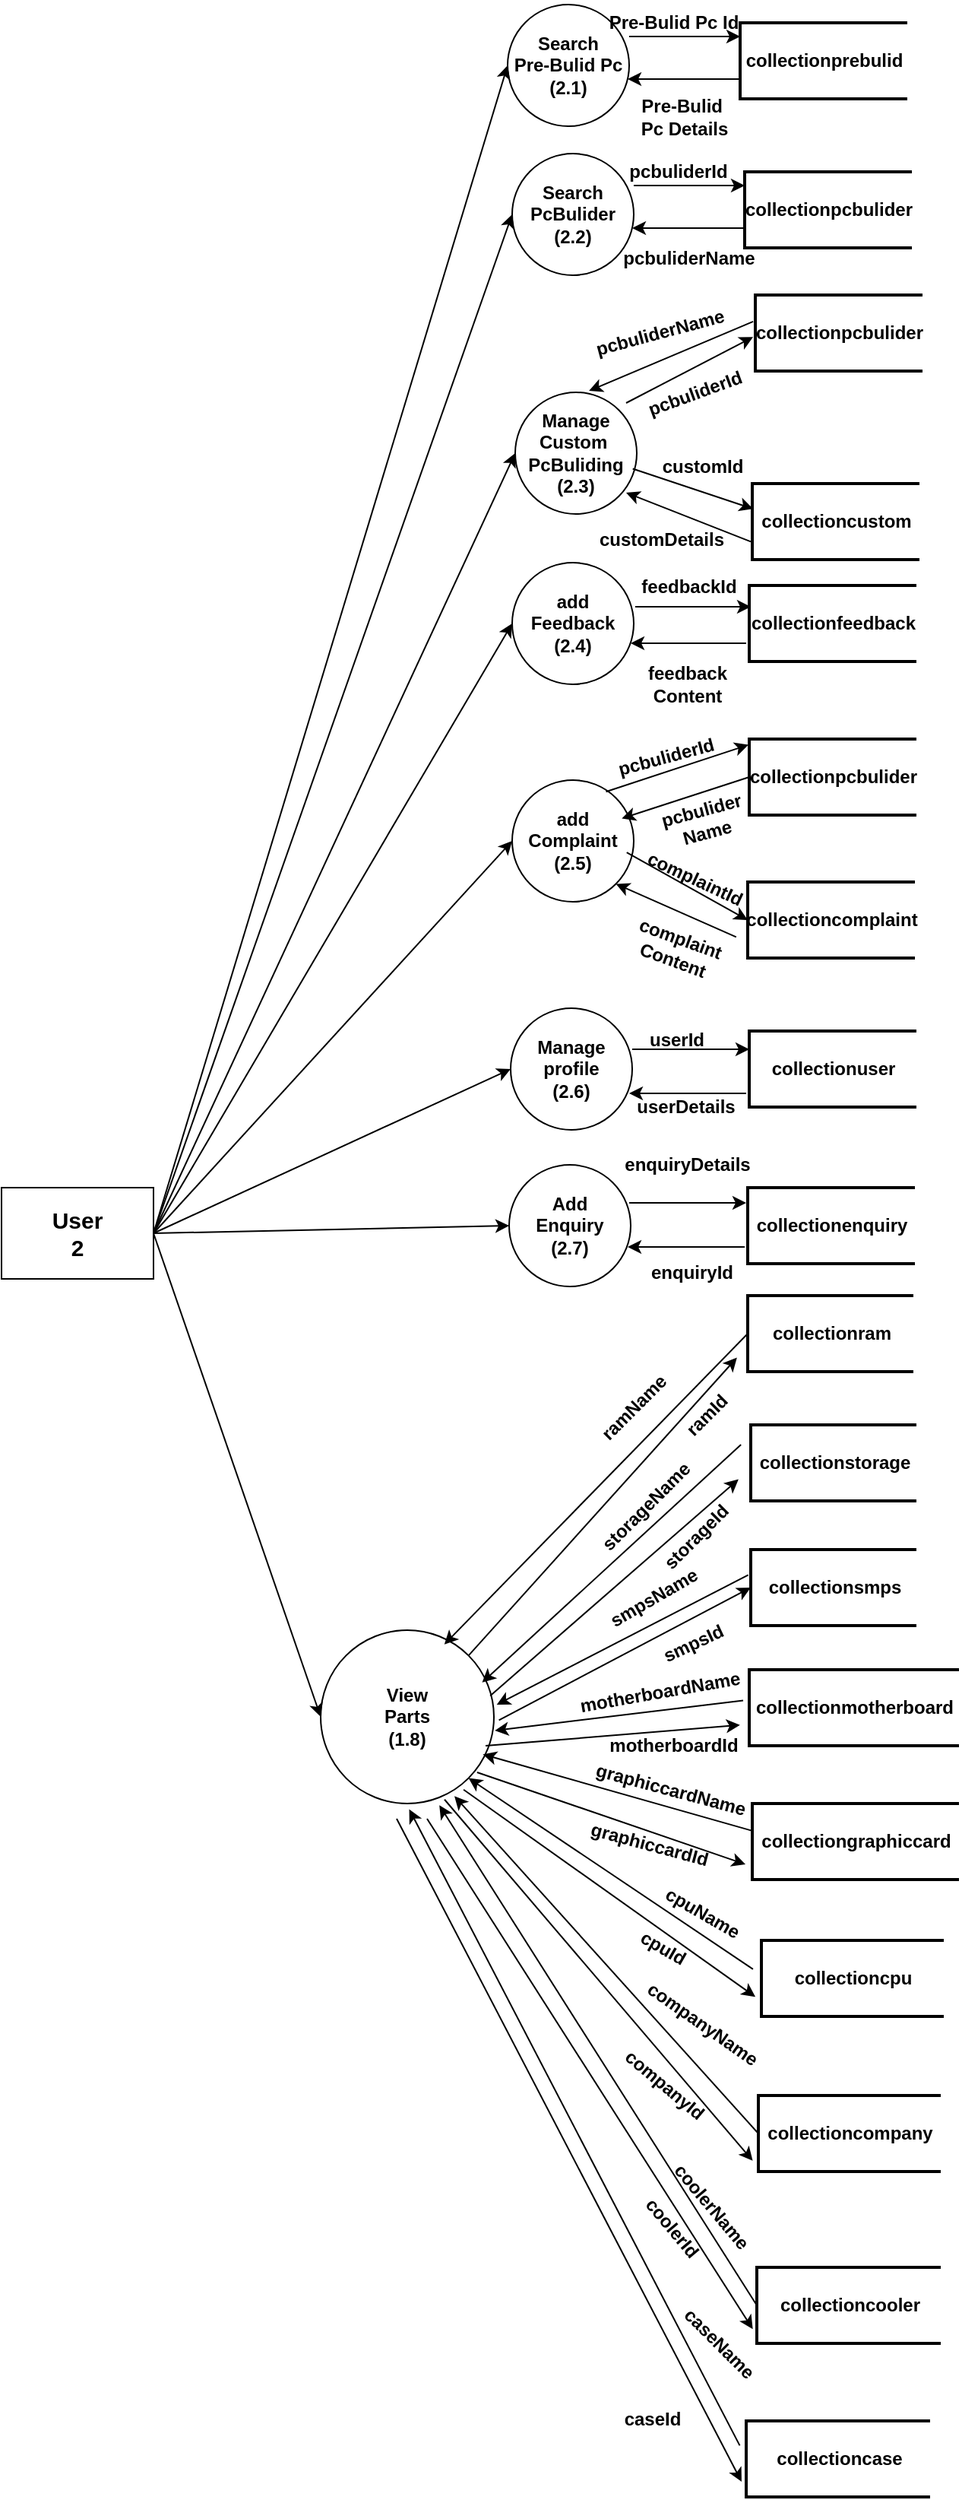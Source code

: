 <mxfile version="26.1.1">
  <diagram name="Page-1" id="4wWl1dHHpy27Ok1aCria">
    <mxGraphModel dx="1050" dy="1691" grid="1" gridSize="10" guides="1" tooltips="1" connect="1" arrows="1" fold="1" page="1" pageScale="1" pageWidth="827" pageHeight="1169" math="0" shadow="0">
      <root>
        <mxCell id="0" />
        <mxCell id="1" parent="0" />
        <mxCell id="T_okKtb9aYraSjKtRI3u-1" value="&lt;span style=&quot;font-size: 15px;&quot;&gt;&lt;b&gt;User&lt;/b&gt;&lt;/span&gt;&lt;div&gt;&lt;span style=&quot;font-size: 15px;&quot;&gt;&lt;b&gt;2&lt;/b&gt;&lt;/span&gt;&lt;/div&gt;" style="rounded=0;whiteSpace=wrap;html=1;" parent="1" vertex="1">
          <mxGeometry x="170" y="505" width="100" height="60" as="geometry" />
        </mxCell>
        <mxCell id="T_okKtb9aYraSjKtRI3u-2" value="&lt;b&gt;Manage&lt;/b&gt;&lt;div&gt;&lt;b&gt;Custom&amp;nbsp;&lt;/b&gt;&lt;/div&gt;&lt;div&gt;&lt;b&gt;PcBuliding&lt;/b&gt;&lt;/div&gt;&lt;div&gt;&lt;b&gt;(2.3)&lt;/b&gt;&lt;/div&gt;" style="ellipse;whiteSpace=wrap;html=1;aspect=fixed;" parent="1" vertex="1">
          <mxGeometry x="508" y="-18" width="80" height="80" as="geometry" />
        </mxCell>
        <mxCell id="_YxjMNwKWZmT2BZVth4K-20" value="" style="edgeStyle=orthogonalEdgeStyle;rounded=0;orthogonalLoop=1;jettySize=auto;html=1;" parent="1" edge="1">
          <mxGeometry relative="1" as="geometry">
            <mxPoint x="586" y="-154" as="sourcePoint" />
            <mxPoint x="659" y="-154" as="targetPoint" />
          </mxGeometry>
        </mxCell>
        <mxCell id="T_okKtb9aYraSjKtRI3u-3" value="&lt;b&gt;Search&lt;/b&gt;&lt;div&gt;&lt;b&gt;PcBulider&lt;br&gt;&lt;/b&gt;&lt;div&gt;&lt;b&gt;(2.2)&lt;/b&gt;&lt;/div&gt;&lt;/div&gt;" style="ellipse;whiteSpace=wrap;html=1;aspect=fixed;" parent="1" vertex="1">
          <mxGeometry x="506" y="-175" width="80" height="80" as="geometry" />
        </mxCell>
        <mxCell id="_YxjMNwKWZmT2BZVth4K-25" value="" style="edgeStyle=orthogonalEdgeStyle;rounded=0;orthogonalLoop=1;jettySize=auto;html=1;" parent="1" edge="1">
          <mxGeometry relative="1" as="geometry">
            <mxPoint x="587" y="123" as="sourcePoint" />
            <mxPoint x="663" y="123" as="targetPoint" />
          </mxGeometry>
        </mxCell>
        <mxCell id="T_okKtb9aYraSjKtRI3u-4" value="&lt;b&gt;add&lt;/b&gt;&lt;div&gt;&lt;b&gt;Feedback&lt;/b&gt;&lt;div&gt;&lt;b&gt;(2.4)&lt;/b&gt;&lt;/div&gt;&lt;/div&gt;" style="ellipse;whiteSpace=wrap;html=1;aspect=fixed;" parent="1" vertex="1">
          <mxGeometry x="506" y="94" width="80" height="80" as="geometry" />
        </mxCell>
        <mxCell id="_YxjMNwKWZmT2BZVth4K-21" value="" style="edgeStyle=orthogonalEdgeStyle;rounded=0;orthogonalLoop=1;jettySize=auto;html=1;" parent="1" edge="1">
          <mxGeometry relative="1" as="geometry">
            <mxPoint x="658" y="-126" as="sourcePoint" />
            <mxPoint x="585" y="-126" as="targetPoint" />
          </mxGeometry>
        </mxCell>
        <mxCell id="T_okKtb9aYraSjKtRI3u-5" value="&lt;b&gt;collectionpcbulider&lt;/b&gt;" style="strokeWidth=2;html=1;shape=mxgraph.flowchart.annotation_1;align=center;pointerEvents=1;" parent="1" vertex="1">
          <mxGeometry x="659" y="-163" width="110" height="50" as="geometry" />
        </mxCell>
        <mxCell id="T_okKtb9aYraSjKtRI3u-6" value="&lt;b&gt;collectioncustom&lt;/b&gt;" style="strokeWidth=2;html=1;shape=mxgraph.flowchart.annotation_1;align=center;pointerEvents=1;" parent="1" vertex="1">
          <mxGeometry x="664" y="42" width="110" height="50" as="geometry" />
        </mxCell>
        <mxCell id="_YxjMNwKWZmT2BZVth4K-24" value="" style="edgeStyle=orthogonalEdgeStyle;rounded=0;orthogonalLoop=1;jettySize=auto;html=1;" parent="1" edge="1">
          <mxGeometry relative="1" as="geometry">
            <mxPoint x="660" y="147" as="sourcePoint" />
            <mxPoint x="584" y="147" as="targetPoint" />
          </mxGeometry>
        </mxCell>
        <mxCell id="T_okKtb9aYraSjKtRI3u-7" value="&lt;b&gt;collectionfeedback&lt;/b&gt;" style="strokeWidth=2;html=1;shape=mxgraph.flowchart.annotation_1;align=center;pointerEvents=1;" parent="1" vertex="1">
          <mxGeometry x="662" y="109" width="110" height="50" as="geometry" />
        </mxCell>
        <mxCell id="_YxjMNwKWZmT2BZVth4K-1" value="&lt;b&gt;add&lt;/b&gt;&lt;div&gt;&lt;b&gt;Complaint&lt;br&gt;&lt;/b&gt;&lt;div&gt;&lt;b&gt;(2.5)&lt;/b&gt;&lt;/div&gt;&lt;/div&gt;" style="ellipse;whiteSpace=wrap;html=1;aspect=fixed;" parent="1" vertex="1">
          <mxGeometry x="506" y="237" width="80" height="80" as="geometry" />
        </mxCell>
        <mxCell id="_YxjMNwKWZmT2BZVth4K-29" value="" style="edgeStyle=orthogonalEdgeStyle;rounded=0;orthogonalLoop=1;jettySize=auto;html=1;" parent="1" edge="1">
          <mxGeometry relative="1" as="geometry">
            <mxPoint x="585" y="414" as="sourcePoint" />
            <mxPoint x="662" y="414" as="targetPoint" />
          </mxGeometry>
        </mxCell>
        <mxCell id="_YxjMNwKWZmT2BZVth4K-2" value="&lt;b&gt;Manage&lt;/b&gt;&lt;div&gt;&lt;b&gt;profile&lt;/b&gt;&lt;/div&gt;&lt;div&gt;&lt;b&gt;(2.6)&lt;/b&gt;&lt;/div&gt;" style="ellipse;whiteSpace=wrap;html=1;aspect=fixed;" parent="1" vertex="1">
          <mxGeometry x="505" y="387" width="80" height="80" as="geometry" />
        </mxCell>
        <mxCell id="_YxjMNwKWZmT2BZVth4K-31" value="" style="edgeStyle=orthogonalEdgeStyle;rounded=0;orthogonalLoop=1;jettySize=auto;html=1;" parent="1" edge="1">
          <mxGeometry relative="1" as="geometry">
            <mxPoint x="583" y="515" as="sourcePoint" />
            <mxPoint x="660" y="515" as="targetPoint" />
          </mxGeometry>
        </mxCell>
        <mxCell id="_YxjMNwKWZmT2BZVth4K-3" value="&lt;b&gt;Add&lt;/b&gt;&lt;div&gt;&lt;b&gt;Enquiry&lt;/b&gt;&lt;/div&gt;&lt;div&gt;&lt;b&gt;(2.7)&lt;/b&gt;&lt;/div&gt;" style="ellipse;whiteSpace=wrap;html=1;aspect=fixed;" parent="1" vertex="1">
          <mxGeometry x="504" y="490" width="80" height="80" as="geometry" />
        </mxCell>
        <mxCell id="_YxjMNwKWZmT2BZVth4K-5" value="&lt;b&gt;View&lt;/b&gt;&lt;div&gt;&lt;b&gt;Parts&lt;/b&gt;&lt;/div&gt;&lt;div&gt;&lt;b&gt;(1.8)&lt;/b&gt;&lt;/div&gt;" style="ellipse;whiteSpace=wrap;html=1;aspect=fixed;" parent="1" vertex="1">
          <mxGeometry x="380" y="796" width="114" height="114" as="geometry" />
        </mxCell>
        <mxCell id="_YxjMNwKWZmT2BZVth4K-30" value="" style="edgeStyle=orthogonalEdgeStyle;rounded=0;orthogonalLoop=1;jettySize=auto;html=1;" parent="1" edge="1">
          <mxGeometry relative="1" as="geometry">
            <mxPoint x="659" y="544" as="sourcePoint" />
            <mxPoint x="582" y="544" as="targetPoint" />
          </mxGeometry>
        </mxCell>
        <mxCell id="_YxjMNwKWZmT2BZVth4K-6" value="&lt;b&gt;collectionenquiry&lt;/b&gt;" style="strokeWidth=2;html=1;shape=mxgraph.flowchart.annotation_1;align=center;pointerEvents=1;" parent="1" vertex="1">
          <mxGeometry x="661" y="505" width="110" height="50" as="geometry" />
        </mxCell>
        <mxCell id="_YxjMNwKWZmT2BZVth4K-8" value="&lt;b&gt;collectioncomplaint&lt;/b&gt;" style="strokeWidth=2;html=1;shape=mxgraph.flowchart.annotation_1;align=center;pointerEvents=1;" parent="1" vertex="1">
          <mxGeometry x="661" y="304" width="110" height="50" as="geometry" />
        </mxCell>
        <mxCell id="_YxjMNwKWZmT2BZVth4K-28" value="" style="edgeStyle=orthogonalEdgeStyle;rounded=0;orthogonalLoop=1;jettySize=auto;html=1;" parent="1" edge="1">
          <mxGeometry relative="1" as="geometry">
            <mxPoint x="660" y="443" as="sourcePoint" />
            <mxPoint x="583" y="443" as="targetPoint" />
          </mxGeometry>
        </mxCell>
        <mxCell id="_YxjMNwKWZmT2BZVth4K-9" value="&lt;b&gt;collectionuser&lt;/b&gt;" style="strokeWidth=2;html=1;shape=mxgraph.flowchart.annotation_1;align=center;pointerEvents=1;" parent="1" vertex="1">
          <mxGeometry x="662" y="402" width="110" height="50" as="geometry" />
        </mxCell>
        <mxCell id="_YxjMNwKWZmT2BZVth4K-13" value="" style="endArrow=classic;html=1;rounded=0;exitX=1;exitY=0.5;exitDx=0;exitDy=0;entryX=0;entryY=0.5;entryDx=0;entryDy=0;" parent="1" source="T_okKtb9aYraSjKtRI3u-1" target="T_okKtb9aYraSjKtRI3u-3" edge="1">
          <mxGeometry width="50" height="50" relative="1" as="geometry">
            <mxPoint x="390" y="370" as="sourcePoint" />
            <mxPoint x="440" y="320" as="targetPoint" />
          </mxGeometry>
        </mxCell>
        <mxCell id="_YxjMNwKWZmT2BZVth4K-14" value="" style="endArrow=classic;html=1;rounded=0;exitX=1;exitY=0.5;exitDx=0;exitDy=0;entryX=0;entryY=0.5;entryDx=0;entryDy=0;" parent="1" source="T_okKtb9aYraSjKtRI3u-1" target="T_okKtb9aYraSjKtRI3u-2" edge="1">
          <mxGeometry width="50" height="50" relative="1" as="geometry">
            <mxPoint x="390" y="370" as="sourcePoint" />
            <mxPoint x="440" y="320" as="targetPoint" />
          </mxGeometry>
        </mxCell>
        <mxCell id="_YxjMNwKWZmT2BZVth4K-15" value="" style="endArrow=classic;html=1;rounded=0;exitX=1;exitY=0.5;exitDx=0;exitDy=0;entryX=0;entryY=0.5;entryDx=0;entryDy=0;" parent="1" source="T_okKtb9aYraSjKtRI3u-1" target="T_okKtb9aYraSjKtRI3u-4" edge="1">
          <mxGeometry width="50" height="50" relative="1" as="geometry">
            <mxPoint x="390" y="370" as="sourcePoint" />
            <mxPoint x="440" y="320" as="targetPoint" />
          </mxGeometry>
        </mxCell>
        <mxCell id="_YxjMNwKWZmT2BZVth4K-16" value="" style="endArrow=classic;html=1;rounded=0;exitX=1;exitY=0.5;exitDx=0;exitDy=0;entryX=0;entryY=0.5;entryDx=0;entryDy=0;" parent="1" source="T_okKtb9aYraSjKtRI3u-1" target="_YxjMNwKWZmT2BZVth4K-1" edge="1">
          <mxGeometry width="50" height="50" relative="1" as="geometry">
            <mxPoint x="390" y="370" as="sourcePoint" />
            <mxPoint x="440" y="320" as="targetPoint" />
          </mxGeometry>
        </mxCell>
        <mxCell id="_YxjMNwKWZmT2BZVth4K-17" value="" style="endArrow=classic;html=1;rounded=0;exitX=1;exitY=0.5;exitDx=0;exitDy=0;entryX=0;entryY=0.5;entryDx=0;entryDy=0;" parent="1" source="T_okKtb9aYraSjKtRI3u-1" target="_YxjMNwKWZmT2BZVth4K-2" edge="1">
          <mxGeometry width="50" height="50" relative="1" as="geometry">
            <mxPoint x="390" y="560" as="sourcePoint" />
            <mxPoint x="440" y="510" as="targetPoint" />
          </mxGeometry>
        </mxCell>
        <mxCell id="_YxjMNwKWZmT2BZVth4K-18" value="" style="endArrow=classic;html=1;rounded=0;exitX=1;exitY=0.5;exitDx=0;exitDy=0;entryX=0;entryY=0.5;entryDx=0;entryDy=0;" parent="1" source="T_okKtb9aYraSjKtRI3u-1" target="_YxjMNwKWZmT2BZVth4K-3" edge="1">
          <mxGeometry width="50" height="50" relative="1" as="geometry">
            <mxPoint x="390" y="560" as="sourcePoint" />
            <mxPoint x="440" y="510" as="targetPoint" />
          </mxGeometry>
        </mxCell>
        <mxCell id="_YxjMNwKWZmT2BZVth4K-19" value="" style="endArrow=classic;html=1;rounded=0;exitX=1;exitY=0.5;exitDx=0;exitDy=0;entryX=0;entryY=0.5;entryDx=0;entryDy=0;" parent="1" source="T_okKtb9aYraSjKtRI3u-1" target="_YxjMNwKWZmT2BZVth4K-5" edge="1">
          <mxGeometry width="50" height="50" relative="1" as="geometry">
            <mxPoint x="290" y="530" as="sourcePoint" />
            <mxPoint x="340" y="480" as="targetPoint" />
          </mxGeometry>
        </mxCell>
        <mxCell id="_YxjMNwKWZmT2BZVth4K-34" value="&lt;b&gt;pcbuliderName&lt;/b&gt;" style="text;html=1;align=center;verticalAlign=middle;resizable=0;points=[];autosize=1;strokeColor=none;fillColor=none;" parent="1" vertex="1">
          <mxGeometry x="567" y="-121" width="110" height="30" as="geometry" />
        </mxCell>
        <mxCell id="_YxjMNwKWZmT2BZVth4K-35" value="&lt;b&gt;pcbuliderId&lt;/b&gt;" style="text;html=1;align=center;verticalAlign=middle;resizable=0;points=[];autosize=1;strokeColor=none;fillColor=none;" parent="1" vertex="1">
          <mxGeometry x="570" y="-178" width="90" height="30" as="geometry" />
        </mxCell>
        <mxCell id="_YxjMNwKWZmT2BZVth4K-36" value="&lt;b&gt;customId&lt;/b&gt;" style="text;html=1;align=center;verticalAlign=middle;resizable=0;points=[];autosize=1;strokeColor=none;fillColor=none;" parent="1" vertex="1">
          <mxGeometry x="596" y="16" width="70" height="30" as="geometry" />
        </mxCell>
        <mxCell id="_YxjMNwKWZmT2BZVth4K-37" value="&lt;b&gt;customDetails&lt;/b&gt;" style="text;html=1;align=center;verticalAlign=middle;resizable=0;points=[];autosize=1;strokeColor=none;fillColor=none;" parent="1" vertex="1">
          <mxGeometry x="554" y="64" width="100" height="30" as="geometry" />
        </mxCell>
        <mxCell id="_YxjMNwKWZmT2BZVth4K-39" value="&lt;b&gt;feedbackId&lt;/b&gt;" style="text;html=1;align=center;verticalAlign=middle;resizable=0;points=[];autosize=1;strokeColor=none;fillColor=none;" parent="1" vertex="1">
          <mxGeometry x="577" y="95" width="90" height="30" as="geometry" />
        </mxCell>
        <mxCell id="_YxjMNwKWZmT2BZVth4K-41" value="&lt;b&gt;feedback&lt;/b&gt;&lt;div&gt;&lt;b&gt;Content&lt;/b&gt;&lt;/div&gt;" style="text;html=1;align=center;verticalAlign=middle;resizable=0;points=[];autosize=1;strokeColor=none;fillColor=none;" parent="1" vertex="1">
          <mxGeometry x="581" y="154" width="80" height="40" as="geometry" />
        </mxCell>
        <mxCell id="_YxjMNwKWZmT2BZVth4K-42" value="&lt;b&gt;complaintId&lt;/b&gt;" style="text;html=1;align=center;verticalAlign=middle;resizable=0;points=[];autosize=1;strokeColor=none;fillColor=none;rotation=25;" parent="1" vertex="1">
          <mxGeometry x="581" y="287" width="90" height="30" as="geometry" />
        </mxCell>
        <mxCell id="_YxjMNwKWZmT2BZVth4K-43" value="&lt;b&gt;complaint&lt;/b&gt;&lt;div&gt;&lt;b&gt;Content&lt;/b&gt;&lt;/div&gt;" style="text;html=1;align=center;verticalAlign=middle;resizable=0;points=[];autosize=1;strokeColor=none;fillColor=none;rotation=20;" parent="1" vertex="1">
          <mxGeometry x="574" y="328" width="80" height="40" as="geometry" />
        </mxCell>
        <mxCell id="_YxjMNwKWZmT2BZVth4K-44" value="&lt;b&gt;userId&lt;/b&gt;" style="text;html=1;align=center;verticalAlign=middle;resizable=0;points=[];autosize=1;strokeColor=none;fillColor=none;" parent="1" vertex="1">
          <mxGeometry x="584" y="393" width="60" height="30" as="geometry" />
        </mxCell>
        <mxCell id="_YxjMNwKWZmT2BZVth4K-46" value="&lt;b&gt;userDetails&lt;/b&gt;" style="text;html=1;align=center;verticalAlign=middle;resizable=0;points=[];autosize=1;strokeColor=none;fillColor=none;" parent="1" vertex="1">
          <mxGeometry x="575" y="437" width="90" height="30" as="geometry" />
        </mxCell>
        <mxCell id="_YxjMNwKWZmT2BZVth4K-48" value="&lt;b&gt;enquiryId&lt;/b&gt;" style="text;html=1;align=center;verticalAlign=middle;resizable=0;points=[];autosize=1;strokeColor=none;fillColor=none;" parent="1" vertex="1">
          <mxGeometry x="584" y="546" width="80" height="30" as="geometry" />
        </mxCell>
        <mxCell id="_YxjMNwKWZmT2BZVth4K-49" value="&lt;b&gt;enquiryDetails&lt;/b&gt;" style="text;html=1;align=center;verticalAlign=middle;resizable=0;points=[];autosize=1;strokeColor=none;fillColor=none;" parent="1" vertex="1">
          <mxGeometry x="566" y="475" width="110" height="30" as="geometry" />
        </mxCell>
        <mxCell id="1mcNjhh6cpEedBmguTBu-1" value="&lt;b&gt;collectionpcbulider&lt;/b&gt;" style="strokeWidth=2;html=1;shape=mxgraph.flowchart.annotation_1;align=center;pointerEvents=1;" parent="1" vertex="1">
          <mxGeometry x="666" y="-82" width="110" height="50" as="geometry" />
        </mxCell>
        <mxCell id="1mcNjhh6cpEedBmguTBu-2" value="" style="endArrow=classic;html=1;rounded=0;entryX=-0.013;entryY=0.732;entryDx=0;entryDy=0;entryPerimeter=0;" parent="1" edge="1">
          <mxGeometry width="50" height="50" relative="1" as="geometry">
            <mxPoint x="581" y="-11" as="sourcePoint" />
            <mxPoint x="664.57" y="-54.4" as="targetPoint" />
          </mxGeometry>
        </mxCell>
        <mxCell id="1mcNjhh6cpEedBmguTBu-3" value="" style="endArrow=classic;html=1;rounded=0;exitX=-0.013;exitY=0.348;exitDx=0;exitDy=0;exitPerimeter=0;entryX=0.607;entryY=-0.012;entryDx=0;entryDy=0;entryPerimeter=0;" parent="1" source="1mcNjhh6cpEedBmguTBu-1" target="T_okKtb9aYraSjKtRI3u-2" edge="1">
          <mxGeometry width="50" height="50" relative="1" as="geometry">
            <mxPoint x="531" y="-22" as="sourcePoint" />
            <mxPoint x="581" y="-72" as="targetPoint" />
          </mxGeometry>
        </mxCell>
        <mxCell id="1mcNjhh6cpEedBmguTBu-4" value="&lt;b&gt;pcbuliderId&lt;/b&gt;" style="text;html=1;align=center;verticalAlign=middle;resizable=0;points=[];autosize=1;strokeColor=none;fillColor=none;rotation=-20;" parent="1" vertex="1">
          <mxGeometry x="581" y="-32" width="90" height="30" as="geometry" />
        </mxCell>
        <mxCell id="1mcNjhh6cpEedBmguTBu-5" value="" style="endArrow=classic;html=1;rounded=0;exitX=-0.009;exitY=0.764;exitDx=0;exitDy=0;exitPerimeter=0;" parent="1" source="T_okKtb9aYraSjKtRI3u-6" edge="1">
          <mxGeometry width="50" height="50" relative="1" as="geometry">
            <mxPoint x="541" y="138" as="sourcePoint" />
            <mxPoint x="581" y="48" as="targetPoint" />
          </mxGeometry>
        </mxCell>
        <mxCell id="1mcNjhh6cpEedBmguTBu-6" value="" style="endArrow=classic;html=1;rounded=0;exitX=0.967;exitY=0.628;exitDx=0;exitDy=0;exitPerimeter=0;entryX=0.005;entryY=0.332;entryDx=0;entryDy=0;entryPerimeter=0;" parent="1" source="T_okKtb9aYraSjKtRI3u-2" target="T_okKtb9aYraSjKtRI3u-6" edge="1">
          <mxGeometry width="50" height="50" relative="1" as="geometry">
            <mxPoint x="601" y="38" as="sourcePoint" />
            <mxPoint x="651" y="-12" as="targetPoint" />
          </mxGeometry>
        </mxCell>
        <mxCell id="1mcNjhh6cpEedBmguTBu-9" value="&lt;b&gt;pcbuliderName&lt;/b&gt;" style="text;html=1;align=center;verticalAlign=middle;resizable=0;points=[];autosize=1;strokeColor=none;fillColor=none;rotation=-15;" parent="1" vertex="1">
          <mxGeometry x="548" y="-72" width="110" height="30" as="geometry" />
        </mxCell>
        <mxCell id="1mcNjhh6cpEedBmguTBu-10" value="&lt;b&gt;collectionpcbulider&lt;/b&gt;" style="strokeWidth=2;html=1;shape=mxgraph.flowchart.annotation_1;align=center;pointerEvents=1;" parent="1" vertex="1">
          <mxGeometry x="662" y="210" width="110" height="50" as="geometry" />
        </mxCell>
        <mxCell id="1mcNjhh6cpEedBmguTBu-11" value="" style="endArrow=classic;html=1;rounded=0;exitX=0.772;exitY=0.095;exitDx=0;exitDy=0;exitPerimeter=0;entryX=-0.005;entryY=0.356;entryDx=0;entryDy=0;entryPerimeter=0;" parent="1" source="_YxjMNwKWZmT2BZVth4K-1" edge="1">
          <mxGeometry width="50" height="50" relative="1" as="geometry">
            <mxPoint x="582.16" y="245" as="sourcePoint" />
            <mxPoint x="661.45" y="213.8" as="targetPoint" />
          </mxGeometry>
        </mxCell>
        <mxCell id="1mcNjhh6cpEedBmguTBu-12" value="" style="endArrow=classic;html=1;rounded=0;exitX=0;exitY=0.5;exitDx=0;exitDy=0;exitPerimeter=0;entryX=0.902;entryY=0.315;entryDx=0;entryDy=0;entryPerimeter=0;" parent="1" source="1mcNjhh6cpEedBmguTBu-10" target="_YxjMNwKWZmT2BZVth4K-1" edge="1">
          <mxGeometry width="50" height="50" relative="1" as="geometry">
            <mxPoint x="611" y="320" as="sourcePoint" />
            <mxPoint x="661" y="270" as="targetPoint" />
          </mxGeometry>
        </mxCell>
        <mxCell id="1mcNjhh6cpEedBmguTBu-13" value="" style="endArrow=classic;html=1;rounded=0;exitX=0.942;exitY=0.595;exitDx=0;exitDy=0;exitPerimeter=0;entryX=0;entryY=0.5;entryDx=0;entryDy=0;entryPerimeter=0;" parent="1" source="_YxjMNwKWZmT2BZVth4K-1" target="_YxjMNwKWZmT2BZVth4K-8" edge="1">
          <mxGeometry width="50" height="50" relative="1" as="geometry">
            <mxPoint x="601" y="330" as="sourcePoint" />
            <mxPoint x="651" y="280" as="targetPoint" />
          </mxGeometry>
        </mxCell>
        <mxCell id="1mcNjhh6cpEedBmguTBu-17" value="" style="endArrow=classic;html=1;rounded=0;entryX=1;entryY=1;entryDx=0;entryDy=0;exitX=-0.069;exitY=0.724;exitDx=0;exitDy=0;exitPerimeter=0;" parent="1" source="_YxjMNwKWZmT2BZVth4K-8" target="_YxjMNwKWZmT2BZVth4K-1" edge="1">
          <mxGeometry width="50" height="50" relative="1" as="geometry">
            <mxPoint x="587" y="312" as="sourcePoint" />
            <mxPoint x="471" y="310" as="targetPoint" />
          </mxGeometry>
        </mxCell>
        <mxCell id="1mcNjhh6cpEedBmguTBu-18" value="&lt;b&gt;pcbuliderId&lt;/b&gt;" style="text;html=1;align=center;verticalAlign=middle;resizable=0;points=[];autosize=1;strokeColor=none;fillColor=none;rotation=-15;" parent="1" vertex="1">
          <mxGeometry x="562" y="207" width="90" height="30" as="geometry" />
        </mxCell>
        <mxCell id="1mcNjhh6cpEedBmguTBu-19" value="&lt;b&gt;pcbulider&lt;/b&gt;&lt;div&gt;&lt;b&gt;Name&lt;/b&gt;&lt;/div&gt;" style="text;html=1;align=center;verticalAlign=middle;resizable=0;points=[];autosize=1;strokeColor=none;fillColor=none;rotation=-15;" parent="1" vertex="1">
          <mxGeometry x="592" y="244" width="80" height="40" as="geometry" />
        </mxCell>
        <mxCell id="1mcNjhh6cpEedBmguTBu-20" value="&lt;b&gt;collectionram&lt;/b&gt;" style="strokeWidth=2;html=1;shape=mxgraph.flowchart.annotation_1;align=center;pointerEvents=1;" parent="1" vertex="1">
          <mxGeometry x="661" y="576" width="109" height="50" as="geometry" />
        </mxCell>
        <mxCell id="1mcNjhh6cpEedBmguTBu-22" value="&lt;b&gt;collectionstorage&lt;/b&gt;" style="strokeWidth=2;html=1;shape=mxgraph.flowchart.annotation_1;align=center;pointerEvents=1;" parent="1" vertex="1">
          <mxGeometry x="663" y="661" width="109" height="50" as="geometry" />
        </mxCell>
        <mxCell id="1mcNjhh6cpEedBmguTBu-23" value="&lt;b&gt;collectionsmps&lt;/b&gt;" style="strokeWidth=2;html=1;shape=mxgraph.flowchart.annotation_1;align=center;pointerEvents=1;" parent="1" vertex="1">
          <mxGeometry x="663" y="743" width="109" height="50" as="geometry" />
        </mxCell>
        <mxCell id="1mcNjhh6cpEedBmguTBu-24" value="&lt;b&gt;collectionmotherboard&lt;/b&gt;" style="strokeWidth=2;html=1;shape=mxgraph.flowchart.annotation_1;align=center;pointerEvents=1;" parent="1" vertex="1">
          <mxGeometry x="662" y="822" width="138" height="50" as="geometry" />
        </mxCell>
        <mxCell id="1mcNjhh6cpEedBmguTBu-25" value="&lt;b&gt;collectiongraphiccard&lt;/b&gt;" style="strokeWidth=2;html=1;shape=mxgraph.flowchart.annotation_1;align=center;pointerEvents=1;" parent="1" vertex="1">
          <mxGeometry x="664" y="910" width="136" height="50" as="geometry" />
        </mxCell>
        <mxCell id="1mcNjhh6cpEedBmguTBu-26" value="&lt;b&gt;collectioncpu&lt;/b&gt;" style="strokeWidth=2;html=1;shape=mxgraph.flowchart.annotation_1;align=center;pointerEvents=1;" parent="1" vertex="1">
          <mxGeometry x="670" y="1000" width="120" height="50" as="geometry" />
        </mxCell>
        <mxCell id="1mcNjhh6cpEedBmguTBu-27" value="&lt;b&gt;collectioncompany&lt;/b&gt;" style="strokeWidth=2;html=1;shape=mxgraph.flowchart.annotation_1;align=center;pointerEvents=1;" parent="1" vertex="1">
          <mxGeometry x="668" y="1102" width="120" height="50" as="geometry" />
        </mxCell>
        <mxCell id="1mcNjhh6cpEedBmguTBu-28" value="&lt;b&gt;collectioncooler&lt;/b&gt;" style="strokeWidth=2;html=1;shape=mxgraph.flowchart.annotation_1;align=center;pointerEvents=1;" parent="1" vertex="1">
          <mxGeometry x="667" y="1215" width="121" height="50" as="geometry" />
        </mxCell>
        <mxCell id="1mcNjhh6cpEedBmguTBu-29" value="&lt;b&gt;collectioncase&lt;/b&gt;" style="strokeWidth=2;html=1;shape=mxgraph.flowchart.annotation_1;align=center;pointerEvents=1;" parent="1" vertex="1">
          <mxGeometry x="660" y="1316" width="121" height="50" as="geometry" />
        </mxCell>
        <mxCell id="1mcNjhh6cpEedBmguTBu-30" value="" style="endArrow=classic;html=1;rounded=0;exitX=1;exitY=0;exitDx=0;exitDy=0;entryX=-0.065;entryY=0.815;entryDx=0;entryDy=0;entryPerimeter=0;" parent="1" source="_YxjMNwKWZmT2BZVth4K-5" target="1mcNjhh6cpEedBmguTBu-20" edge="1">
          <mxGeometry width="50" height="50" relative="1" as="geometry">
            <mxPoint x="540" y="730" as="sourcePoint" />
            <mxPoint x="590" y="680" as="targetPoint" />
          </mxGeometry>
        </mxCell>
        <mxCell id="1mcNjhh6cpEedBmguTBu-31" value="" style="endArrow=classic;html=1;rounded=0;entryX=-0.074;entryY=0.716;entryDx=0;entryDy=0;entryPerimeter=0;exitX=0.979;exitY=0.378;exitDx=0;exitDy=0;exitPerimeter=0;" parent="1" source="_YxjMNwKWZmT2BZVth4K-5" target="1mcNjhh6cpEedBmguTBu-22" edge="1">
          <mxGeometry width="50" height="50" relative="1" as="geometry">
            <mxPoint x="490" y="860" as="sourcePoint" />
            <mxPoint x="590" y="940" as="targetPoint" />
          </mxGeometry>
        </mxCell>
        <mxCell id="1mcNjhh6cpEedBmguTBu-32" value="" style="endArrow=classic;html=1;rounded=0;exitX=1.029;exitY=0.519;exitDx=0;exitDy=0;exitPerimeter=0;entryX=0;entryY=0.5;entryDx=0;entryDy=0;entryPerimeter=0;" parent="1" source="_YxjMNwKWZmT2BZVth4K-5" target="1mcNjhh6cpEedBmguTBu-23" edge="1">
          <mxGeometry width="50" height="50" relative="1" as="geometry">
            <mxPoint x="499" y="872" as="sourcePoint" />
            <mxPoint x="665" y="726" as="targetPoint" />
          </mxGeometry>
        </mxCell>
        <mxCell id="1mcNjhh6cpEedBmguTBu-33" value="" style="endArrow=classic;html=1;rounded=0;exitX=0.952;exitY=0.667;exitDx=0;exitDy=0;exitPerimeter=0;entryX=-0.044;entryY=0.728;entryDx=0;entryDy=0;entryPerimeter=0;" parent="1" source="_YxjMNwKWZmT2BZVth4K-5" target="1mcNjhh6cpEedBmguTBu-24" edge="1">
          <mxGeometry width="50" height="50" relative="1" as="geometry">
            <mxPoint x="509" y="882" as="sourcePoint" />
            <mxPoint x="672" y="795" as="targetPoint" />
          </mxGeometry>
        </mxCell>
        <mxCell id="1mcNjhh6cpEedBmguTBu-34" value="" style="endArrow=classic;html=1;rounded=0;exitX=0.903;exitY=0.82;exitDx=0;exitDy=0;exitPerimeter=0;entryX=-0.033;entryY=0.8;entryDx=0;entryDy=0;entryPerimeter=0;" parent="1" source="_YxjMNwKWZmT2BZVth4K-5" target="1mcNjhh6cpEedBmguTBu-25" edge="1">
          <mxGeometry width="50" height="50" relative="1" as="geometry">
            <mxPoint x="500" y="893" as="sourcePoint" />
            <mxPoint x="667" y="876" as="targetPoint" />
          </mxGeometry>
        </mxCell>
        <mxCell id="1mcNjhh6cpEedBmguTBu-35" value="" style="endArrow=classic;html=1;rounded=0;exitX=0.825;exitY=0.92;exitDx=0;exitDy=0;exitPerimeter=0;entryX=-0.033;entryY=0.742;entryDx=0;entryDy=0;entryPerimeter=0;" parent="1" source="_YxjMNwKWZmT2BZVth4K-5" target="1mcNjhh6cpEedBmguTBu-26" edge="1">
          <mxGeometry width="50" height="50" relative="1" as="geometry">
            <mxPoint x="496" y="906" as="sourcePoint" />
            <mxPoint x="670" y="960" as="targetPoint" />
          </mxGeometry>
        </mxCell>
        <mxCell id="1mcNjhh6cpEedBmguTBu-36" value="" style="endArrow=classic;html=1;rounded=0;entryX=-0.031;entryY=0.858;entryDx=0;entryDy=0;entryPerimeter=0;exitX=0.715;exitY=0.977;exitDx=0;exitDy=0;exitPerimeter=0;" parent="1" source="_YxjMNwKWZmT2BZVth4K-5" target="1mcNjhh6cpEedBmguTBu-27" edge="1">
          <mxGeometry width="50" height="50" relative="1" as="geometry">
            <mxPoint x="480" y="920" as="sourcePoint" />
            <mxPoint x="670" y="1037" as="targetPoint" />
          </mxGeometry>
        </mxCell>
        <mxCell id="1mcNjhh6cpEedBmguTBu-37" value="" style="endArrow=classic;html=1;rounded=0;entryX=-0.022;entryY=0.813;entryDx=0;entryDy=0;entryPerimeter=0;" parent="1" target="1mcNjhh6cpEedBmguTBu-28" edge="1">
          <mxGeometry width="50" height="50" relative="1" as="geometry">
            <mxPoint x="450" y="920" as="sourcePoint" />
            <mxPoint x="670" y="1123" as="targetPoint" />
          </mxGeometry>
        </mxCell>
        <mxCell id="1mcNjhh6cpEedBmguTBu-38" value="" style="endArrow=classic;html=1;rounded=0;entryX=-0.025;entryY=0.8;entryDx=0;entryDy=0;entryPerimeter=0;" parent="1" target="1mcNjhh6cpEedBmguTBu-29" edge="1">
          <mxGeometry width="50" height="50" relative="1" as="geometry">
            <mxPoint x="430" y="920" as="sourcePoint" />
            <mxPoint x="670" y="1201" as="targetPoint" />
          </mxGeometry>
        </mxCell>
        <mxCell id="1mcNjhh6cpEedBmguTBu-39" value="" style="endArrow=classic;html=1;rounded=0;exitX=0;exitY=0.5;exitDx=0;exitDy=0;exitPerimeter=0;entryX=0.714;entryY=0.082;entryDx=0;entryDy=0;entryPerimeter=0;" parent="1" source="1mcNjhh6cpEedBmguTBu-20" target="_YxjMNwKWZmT2BZVth4K-5" edge="1">
          <mxGeometry width="50" height="50" relative="1" as="geometry">
            <mxPoint x="450" y="770" as="sourcePoint" />
            <mxPoint x="480" y="820" as="targetPoint" />
          </mxGeometry>
        </mxCell>
        <mxCell id="1mcNjhh6cpEedBmguTBu-40" value="" style="endArrow=classic;html=1;rounded=0;exitX=-0.059;exitY=0.26;exitDx=0;exitDy=0;exitPerimeter=0;entryX=0.932;entryY=0.302;entryDx=0;entryDy=0;entryPerimeter=0;" parent="1" source="1mcNjhh6cpEedBmguTBu-22" target="_YxjMNwKWZmT2BZVth4K-5" edge="1">
          <mxGeometry width="50" height="50" relative="1" as="geometry">
            <mxPoint x="400" y="770" as="sourcePoint" />
            <mxPoint x="450" y="720" as="targetPoint" />
          </mxGeometry>
        </mxCell>
        <mxCell id="1mcNjhh6cpEedBmguTBu-41" value="" style="endArrow=classic;html=1;rounded=0;exitX=-0.015;exitY=0.333;exitDx=0;exitDy=0;exitPerimeter=0;entryX=1.016;entryY=0.43;entryDx=0;entryDy=0;entryPerimeter=0;" parent="1" source="1mcNjhh6cpEedBmguTBu-23" target="_YxjMNwKWZmT2BZVth4K-5" edge="1">
          <mxGeometry width="50" height="50" relative="1" as="geometry">
            <mxPoint x="667" y="686" as="sourcePoint" />
            <mxPoint x="499" y="864" as="targetPoint" />
          </mxGeometry>
        </mxCell>
        <mxCell id="1mcNjhh6cpEedBmguTBu-42" value="" style="endArrow=classic;html=1;rounded=0;exitX=-0.029;exitY=0.405;exitDx=0;exitDy=0;exitPerimeter=0;entryX=1.005;entryY=0.579;entryDx=0;entryDy=0;entryPerimeter=0;" parent="1" source="1mcNjhh6cpEedBmguTBu-24" target="_YxjMNwKWZmT2BZVth4K-5" edge="1">
          <mxGeometry width="50" height="50" relative="1" as="geometry">
            <mxPoint x="670" y="787" as="sourcePoint" />
            <mxPoint x="505" y="874" as="targetPoint" />
          </mxGeometry>
        </mxCell>
        <mxCell id="1mcNjhh6cpEedBmguTBu-43" value="" style="endArrow=classic;html=1;rounded=0;exitX=0;exitY=0.359;exitDx=0;exitDy=0;exitPerimeter=0;entryX=0.936;entryY=0.716;entryDx=0;entryDy=0;entryPerimeter=0;" parent="1" source="1mcNjhh6cpEedBmguTBu-25" target="_YxjMNwKWZmT2BZVth4K-5" edge="1">
          <mxGeometry width="50" height="50" relative="1" as="geometry">
            <mxPoint x="669" y="860" as="sourcePoint" />
            <mxPoint x="504" y="886" as="targetPoint" />
          </mxGeometry>
        </mxCell>
        <mxCell id="1mcNjhh6cpEedBmguTBu-44" value="" style="endArrow=classic;html=1;rounded=0;exitX=-0.046;exitY=0.378;exitDx=0;exitDy=0;exitPerimeter=0;entryX=1;entryY=1;entryDx=0;entryDy=0;" parent="1" source="1mcNjhh6cpEedBmguTBu-26" target="_YxjMNwKWZmT2BZVth4K-5" edge="1">
          <mxGeometry width="50" height="50" relative="1" as="geometry">
            <mxPoint x="674" y="938" as="sourcePoint" />
            <mxPoint x="483" y="899" as="targetPoint" />
          </mxGeometry>
        </mxCell>
        <mxCell id="1mcNjhh6cpEedBmguTBu-46" value="" style="endArrow=classic;html=1;rounded=0;exitX=0;exitY=0.5;exitDx=0;exitDy=0;exitPerimeter=0;entryX=0.772;entryY=0.957;entryDx=0;entryDy=0;entryPerimeter=0;" parent="1" source="1mcNjhh6cpEedBmguTBu-27" target="_YxjMNwKWZmT2BZVth4K-5" edge="1">
          <mxGeometry width="50" height="50" relative="1" as="geometry">
            <mxPoint x="490" y="1180" as="sourcePoint" />
            <mxPoint x="470" y="910" as="targetPoint" />
          </mxGeometry>
        </mxCell>
        <mxCell id="1mcNjhh6cpEedBmguTBu-47" value="" style="endArrow=classic;html=1;rounded=0;exitX=0;exitY=0.5;exitDx=0;exitDy=0;exitPerimeter=0;entryX=0.685;entryY=1.01;entryDx=0;entryDy=0;entryPerimeter=0;" parent="1" source="1mcNjhh6cpEedBmguTBu-28" target="_YxjMNwKWZmT2BZVth4K-5" edge="1">
          <mxGeometry width="50" height="50" relative="1" as="geometry">
            <mxPoint x="500" y="1180" as="sourcePoint" />
            <mxPoint x="460" y="920" as="targetPoint" />
            <Array as="points" />
          </mxGeometry>
        </mxCell>
        <mxCell id="1mcNjhh6cpEedBmguTBu-48" value="" style="endArrow=classic;html=1;rounded=0;entryX=0.511;entryY=1.033;entryDx=0;entryDy=0;entryPerimeter=0;exitX=-0.035;exitY=0.324;exitDx=0;exitDy=0;exitPerimeter=0;" parent="1" source="1mcNjhh6cpEedBmguTBu-29" target="_YxjMNwKWZmT2BZVth4K-5" edge="1">
          <mxGeometry width="50" height="50" relative="1" as="geometry">
            <mxPoint x="660" y="1246.857" as="sourcePoint" />
            <mxPoint x="468" y="921" as="targetPoint" />
            <Array as="points" />
          </mxGeometry>
        </mxCell>
        <mxCell id="1mcNjhh6cpEedBmguTBu-49" value="&lt;b&gt;ramId&lt;/b&gt;" style="text;html=1;align=center;verticalAlign=middle;resizable=0;points=[];autosize=1;strokeColor=none;fillColor=none;rotation=-45;" parent="1" vertex="1">
          <mxGeometry x="609" y="640" width="50" height="30" as="geometry" />
        </mxCell>
        <mxCell id="1mcNjhh6cpEedBmguTBu-50" value="&lt;b&gt;ramName&lt;/b&gt;" style="text;html=1;align=center;verticalAlign=middle;resizable=0;points=[];autosize=1;strokeColor=none;fillColor=none;rotation=-45;" parent="1" vertex="1">
          <mxGeometry x="546" y="635" width="80" height="30" as="geometry" />
        </mxCell>
        <mxCell id="1mcNjhh6cpEedBmguTBu-51" value="&lt;b&gt;storageId&lt;/b&gt;" style="text;html=1;align=center;verticalAlign=middle;resizable=0;points=[];autosize=1;strokeColor=none;fillColor=none;rotation=-45;" parent="1" vertex="1">
          <mxGeometry x="587" y="720" width="80" height="30" as="geometry" />
        </mxCell>
        <mxCell id="1mcNjhh6cpEedBmguTBu-52" value="&lt;b&gt;storageName&lt;/b&gt;" style="text;html=1;align=center;verticalAlign=middle;resizable=0;points=[];autosize=1;strokeColor=none;fillColor=none;rotation=-45;" parent="1" vertex="1">
          <mxGeometry x="544" y="700" width="100" height="30" as="geometry" />
        </mxCell>
        <mxCell id="1mcNjhh6cpEedBmguTBu-54" value="&lt;b&gt;smpsId&lt;/b&gt;" style="text;html=1;align=center;verticalAlign=middle;resizable=0;points=[];autosize=1;strokeColor=none;fillColor=none;rotation=-25;" parent="1" vertex="1">
          <mxGeometry x="595" y="790" width="60" height="30" as="geometry" />
        </mxCell>
        <mxCell id="1mcNjhh6cpEedBmguTBu-55" value="&lt;b&gt;smpsName&lt;/b&gt;" style="text;html=1;align=center;verticalAlign=middle;resizable=0;points=[];autosize=1;strokeColor=none;fillColor=none;rotation=-30;" parent="1" vertex="1">
          <mxGeometry x="554" y="760" width="90" height="30" as="geometry" />
        </mxCell>
        <mxCell id="1mcNjhh6cpEedBmguTBu-56" value="&lt;b&gt;motherboardId&lt;/b&gt;" style="text;html=1;align=center;verticalAlign=middle;resizable=0;points=[];autosize=1;strokeColor=none;fillColor=none;rotation=0;" parent="1" vertex="1">
          <mxGeometry x="557" y="857" width="110" height="30" as="geometry" />
        </mxCell>
        <mxCell id="1mcNjhh6cpEedBmguTBu-57" value="&lt;b&gt;motherboardName&lt;/b&gt;" style="text;html=1;align=center;verticalAlign=middle;resizable=0;points=[];autosize=1;strokeColor=none;fillColor=none;rotation=-10;glass=1;" parent="1" vertex="1">
          <mxGeometry x="538" y="822" width="130" height="30" as="geometry" />
        </mxCell>
        <mxCell id="ccoUwBxs5Os8PXnln8q1-1" value="&lt;b&gt;graphiccardId&lt;/b&gt;" style="text;html=1;align=center;verticalAlign=middle;resizable=0;points=[];autosize=1;strokeColor=none;fillColor=none;rotation=15;" parent="1" vertex="1">
          <mxGeometry x="546" y="922" width="100" height="30" as="geometry" />
        </mxCell>
        <mxCell id="ccoUwBxs5Os8PXnln8q1-2" value="&lt;b&gt;graphiccardName&lt;/b&gt;" style="text;html=1;align=center;verticalAlign=middle;resizable=0;points=[];autosize=1;strokeColor=none;fillColor=none;rotation=15;" parent="1" vertex="1">
          <mxGeometry x="550" y="886" width="120" height="30" as="geometry" />
        </mxCell>
        <mxCell id="ccoUwBxs5Os8PXnln8q1-4" value="&lt;b&gt;cpuId&lt;/b&gt;" style="text;html=1;align=center;verticalAlign=middle;resizable=0;points=[];autosize=1;strokeColor=none;fillColor=none;rotation=30;" parent="1" vertex="1">
          <mxGeometry x="580" y="990" width="50" height="30" as="geometry" />
        </mxCell>
        <mxCell id="ccoUwBxs5Os8PXnln8q1-5" value="&lt;b&gt;cpuName&lt;/b&gt;" style="text;html=1;align=center;verticalAlign=middle;resizable=0;points=[];autosize=1;strokeColor=none;fillColor=none;rotation=30;" parent="1" vertex="1">
          <mxGeometry x="591" y="967" width="80" height="30" as="geometry" />
        </mxCell>
        <mxCell id="ccoUwBxs5Os8PXnln8q1-6" value="&lt;b&gt;companyId&lt;/b&gt;" style="text;html=1;align=center;verticalAlign=middle;resizable=0;points=[];autosize=1;strokeColor=none;fillColor=none;rotation=40;" parent="1" vertex="1">
          <mxGeometry x="566" y="1080" width="80" height="30" as="geometry" />
        </mxCell>
        <mxCell id="ccoUwBxs5Os8PXnln8q1-9" value="&lt;b&gt;companyName&lt;/b&gt;" style="text;html=1;align=center;verticalAlign=middle;resizable=0;points=[];autosize=1;strokeColor=none;fillColor=none;rotation=35;" parent="1" vertex="1">
          <mxGeometry x="576" y="1040" width="110" height="30" as="geometry" />
        </mxCell>
        <mxCell id="ccoUwBxs5Os8PXnln8q1-10" value="&lt;b&gt;coolerId&lt;/b&gt;" style="text;html=1;align=center;verticalAlign=middle;resizable=0;points=[];autosize=1;strokeColor=none;fillColor=none;rotation=50;" parent="1" vertex="1">
          <mxGeometry x="576" y="1174" width="70" height="30" as="geometry" />
        </mxCell>
        <mxCell id="ccoUwBxs5Os8PXnln8q1-13" value="&lt;b&gt;coolerName&lt;/b&gt;" style="text;html=1;align=center;verticalAlign=middle;resizable=0;points=[];autosize=1;strokeColor=none;fillColor=none;rotation=50;" parent="1" vertex="1">
          <mxGeometry x="592" y="1160" width="90" height="30" as="geometry" />
        </mxCell>
        <mxCell id="ccoUwBxs5Os8PXnln8q1-14" value="&lt;b&gt;caseName&lt;/b&gt;" style="text;html=1;align=center;verticalAlign=middle;resizable=0;points=[];autosize=1;strokeColor=none;fillColor=none;rotation=45;" parent="1" vertex="1">
          <mxGeometry x="602" y="1250" width="80" height="30" as="geometry" />
        </mxCell>
        <mxCell id="ccoUwBxs5Os8PXnln8q1-15" value="&lt;b&gt;caseId&lt;/b&gt;" style="text;html=1;align=center;verticalAlign=middle;resizable=0;points=[];autosize=1;strokeColor=none;fillColor=none;" parent="1" vertex="1">
          <mxGeometry x="568" y="1300" width="60" height="30" as="geometry" />
        </mxCell>
        <mxCell id="ccoUwBxs5Os8PXnln8q1-18" value="" style="edgeStyle=orthogonalEdgeStyle;rounded=0;orthogonalLoop=1;jettySize=auto;html=1;" parent="1" edge="1">
          <mxGeometry relative="1" as="geometry">
            <mxPoint x="583" y="-252" as="sourcePoint" />
            <mxPoint x="656" y="-252" as="targetPoint" />
          </mxGeometry>
        </mxCell>
        <mxCell id="ccoUwBxs5Os8PXnln8q1-19" value="&lt;b&gt;Search&lt;/b&gt;&lt;div&gt;&lt;b&gt;Pre-Bulid Pc&lt;br&gt;&lt;/b&gt;&lt;div&gt;&lt;b&gt;(2.1)&lt;/b&gt;&lt;/div&gt;&lt;/div&gt;" style="ellipse;whiteSpace=wrap;html=1;aspect=fixed;" parent="1" vertex="1">
          <mxGeometry x="503" y="-273" width="80" height="80" as="geometry" />
        </mxCell>
        <mxCell id="ccoUwBxs5Os8PXnln8q1-20" value="" style="edgeStyle=orthogonalEdgeStyle;rounded=0;orthogonalLoop=1;jettySize=auto;html=1;" parent="1" edge="1">
          <mxGeometry relative="1" as="geometry">
            <mxPoint x="655" y="-224" as="sourcePoint" />
            <mxPoint x="582" y="-224" as="targetPoint" />
          </mxGeometry>
        </mxCell>
        <mxCell id="ccoUwBxs5Os8PXnln8q1-21" value="&lt;b&gt;collectionprebulid&lt;/b&gt;" style="strokeWidth=2;html=1;shape=mxgraph.flowchart.annotation_1;align=center;pointerEvents=1;" parent="1" vertex="1">
          <mxGeometry x="656" y="-261" width="110" height="50" as="geometry" />
        </mxCell>
        <mxCell id="ccoUwBxs5Os8PXnln8q1-22" value="&lt;b&gt;Pre-Bulid&amp;nbsp;&lt;/b&gt;&lt;div&gt;&lt;b&gt;Pc Details&lt;/b&gt;&lt;/div&gt;" style="text;html=1;align=center;verticalAlign=middle;resizable=0;points=[];autosize=1;strokeColor=none;fillColor=none;" parent="1" vertex="1">
          <mxGeometry x="579" y="-219" width="80" height="40" as="geometry" />
        </mxCell>
        <mxCell id="ccoUwBxs5Os8PXnln8q1-23" value="&lt;b&gt;Pre-Bulid Pc Id&lt;/b&gt;" style="text;html=1;align=center;verticalAlign=middle;resizable=0;points=[];autosize=1;strokeColor=none;fillColor=none;" parent="1" vertex="1">
          <mxGeometry x="557" y="-276" width="110" height="30" as="geometry" />
        </mxCell>
        <mxCell id="ccoUwBxs5Os8PXnln8q1-24" value="" style="endArrow=classic;html=1;rounded=0;entryX=0;entryY=0.5;entryDx=0;entryDy=0;exitX=1;exitY=0.5;exitDx=0;exitDy=0;" parent="1" source="T_okKtb9aYraSjKtRI3u-1" target="ccoUwBxs5Os8PXnln8q1-19" edge="1">
          <mxGeometry width="50" height="50" relative="1" as="geometry">
            <mxPoint x="230" y="380" as="sourcePoint" />
            <mxPoint x="450" y="-160" as="targetPoint" />
          </mxGeometry>
        </mxCell>
      </root>
    </mxGraphModel>
  </diagram>
</mxfile>
